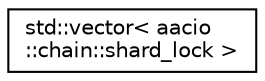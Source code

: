 digraph "Graphical Class Hierarchy"
{
  edge [fontname="Helvetica",fontsize="10",labelfontname="Helvetica",labelfontsize="10"];
  node [fontname="Helvetica",fontsize="10",shape=record];
  rankdir="LR";
  Node0 [label="std::vector\< aacio\l::chain::shard_lock \>",height=0.2,width=0.4,color="black", fillcolor="white", style="filled",URL="$classstd_1_1vector.html"];
}
